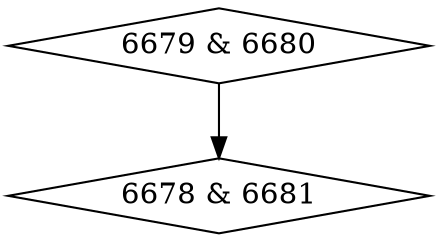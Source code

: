 digraph {
0 [label = "6678 & 6681", shape = diamond];
1 [label = "6679 & 6680", shape = diamond];
1->0;
}
